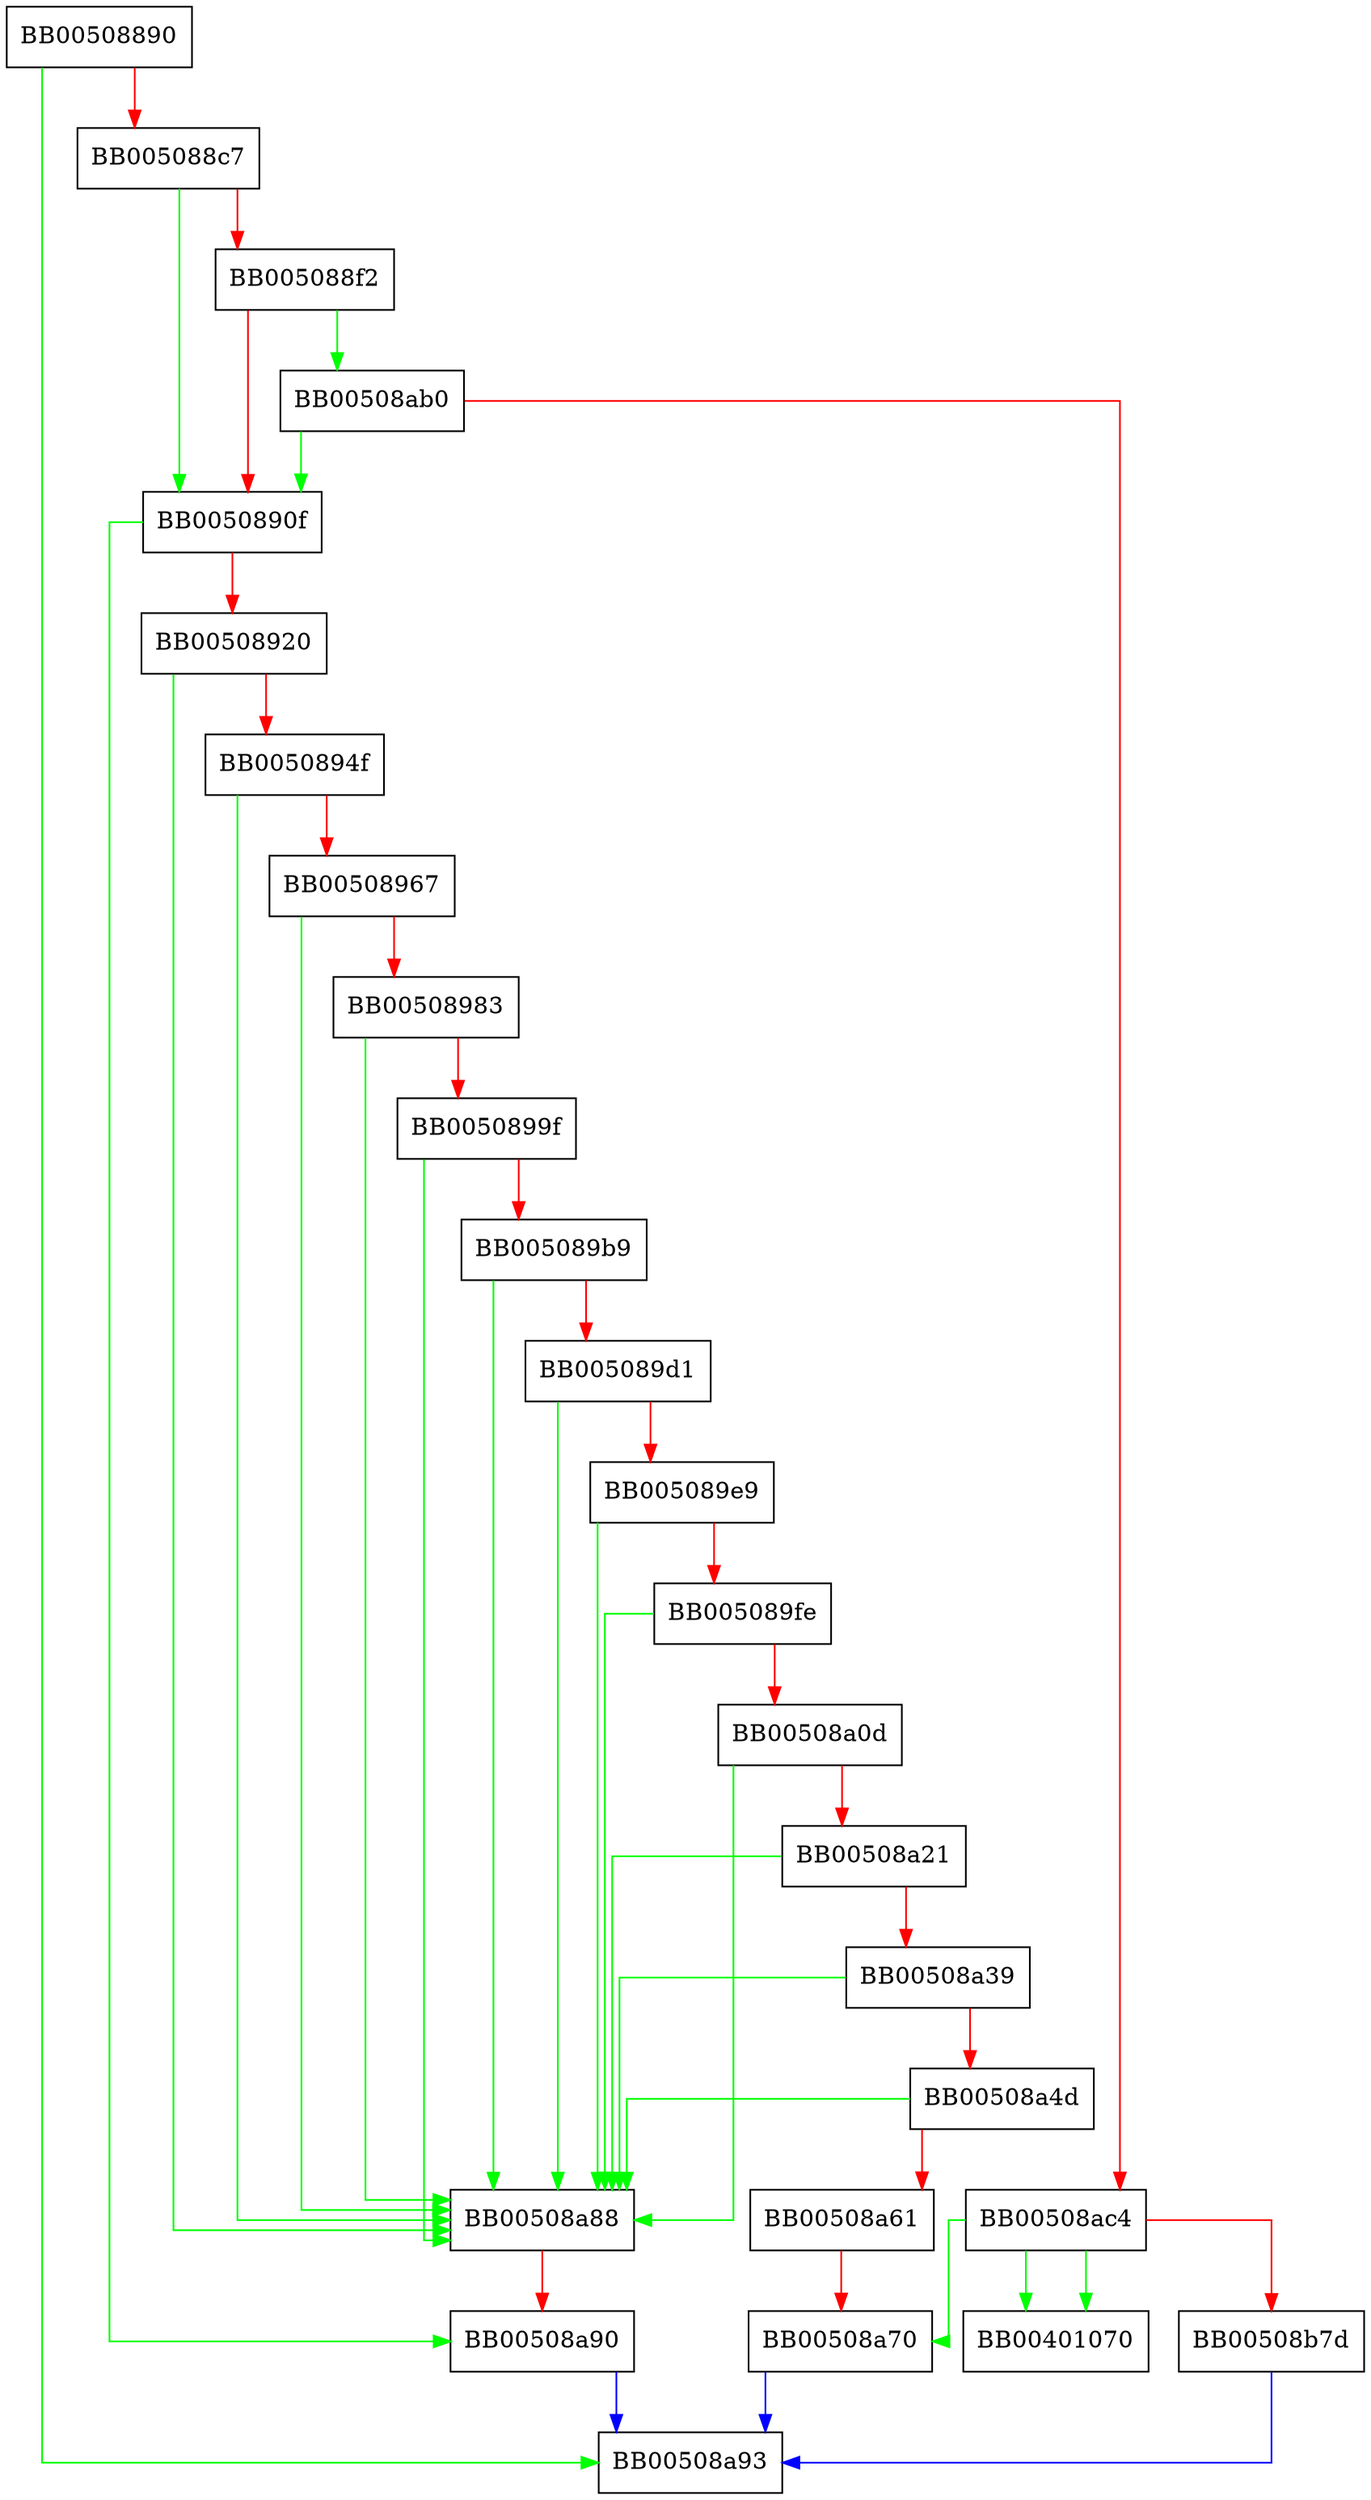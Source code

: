 digraph ssl3_mac {
  node [shape="box"];
  graph [splines=ortho];
  BB00508890 -> BB00508a93 [color="green"];
  BB00508890 -> BB005088c7 [color="red"];
  BB005088c7 -> BB0050890f [color="green"];
  BB005088c7 -> BB005088f2 [color="red"];
  BB005088f2 -> BB00508ab0 [color="green"];
  BB005088f2 -> BB0050890f [color="red"];
  BB0050890f -> BB00508a90 [color="green"];
  BB0050890f -> BB00508920 [color="red"];
  BB00508920 -> BB00508a88 [color="green"];
  BB00508920 -> BB0050894f [color="red"];
  BB0050894f -> BB00508a88 [color="green"];
  BB0050894f -> BB00508967 [color="red"];
  BB00508967 -> BB00508a88 [color="green"];
  BB00508967 -> BB00508983 [color="red"];
  BB00508983 -> BB00508a88 [color="green"];
  BB00508983 -> BB0050899f [color="red"];
  BB0050899f -> BB00508a88 [color="green"];
  BB0050899f -> BB005089b9 [color="red"];
  BB005089b9 -> BB00508a88 [color="green"];
  BB005089b9 -> BB005089d1 [color="red"];
  BB005089d1 -> BB00508a88 [color="green"];
  BB005089d1 -> BB005089e9 [color="red"];
  BB005089e9 -> BB00508a88 [color="green"];
  BB005089e9 -> BB005089fe [color="red"];
  BB005089fe -> BB00508a88 [color="green"];
  BB005089fe -> BB00508a0d [color="red"];
  BB00508a0d -> BB00508a88 [color="green"];
  BB00508a0d -> BB00508a21 [color="red"];
  BB00508a21 -> BB00508a88 [color="green"];
  BB00508a21 -> BB00508a39 [color="red"];
  BB00508a39 -> BB00508a88 [color="green"];
  BB00508a39 -> BB00508a4d [color="red"];
  BB00508a4d -> BB00508a88 [color="green"];
  BB00508a4d -> BB00508a61 [color="red"];
  BB00508a61 -> BB00508a70 [color="red"];
  BB00508a70 -> BB00508a93 [color="blue"];
  BB00508a88 -> BB00508a90 [color="red"];
  BB00508a90 -> BB00508a93 [color="blue"];
  BB00508ab0 -> BB0050890f [color="green"];
  BB00508ab0 -> BB00508ac4 [color="red"];
  BB00508ac4 -> BB00401070 [color="green"];
  BB00508ac4 -> BB00401070 [color="green"];
  BB00508ac4 -> BB00508a70 [color="green"];
  BB00508ac4 -> BB00508b7d [color="red"];
  BB00508b7d -> BB00508a93 [color="blue"];
}